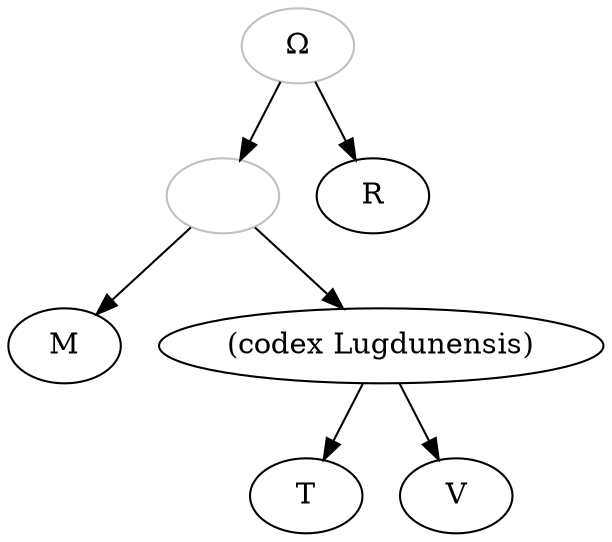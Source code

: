 digraph {

    
    capitalomega -> 1;
    capitalomega-> R;
    1-> M;
    1 -> codexLugdu; 
    codexLugdu-> T;
    codexLugdu-> V;
   

    capitalomega [color="grey", label="Ω"];
    V[label="V"]
    M[label="M"]
    V[label="V"]
    R[label="R"]
    codexLugdu[label="(codex Lugdunensis)"]
    1[color="grey", label=""]; 
}
